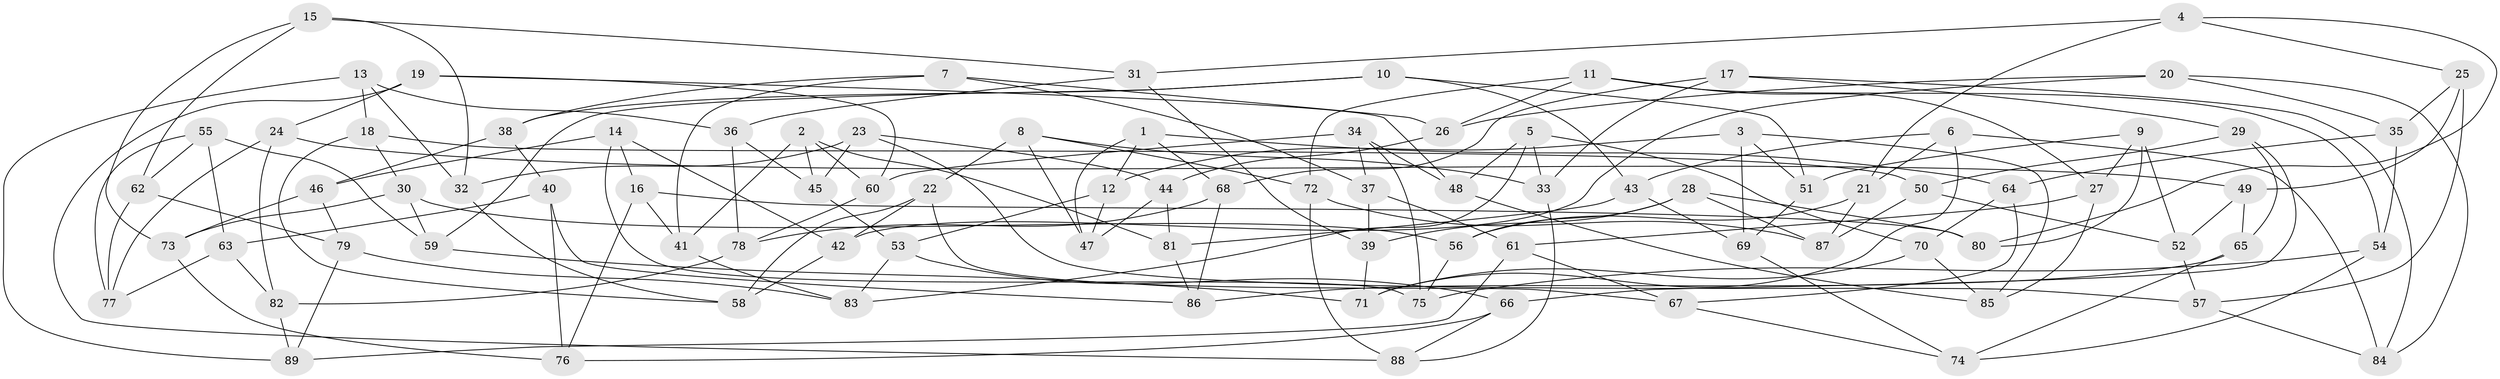 // coarse degree distribution, {5: 0.11320754716981132, 6: 0.5283018867924528, 4: 0.32075471698113206, 3: 0.03773584905660377}
// Generated by graph-tools (version 1.1) at 2025/42/03/06/25 10:42:20]
// undirected, 89 vertices, 178 edges
graph export_dot {
graph [start="1"]
  node [color=gray90,style=filled];
  1;
  2;
  3;
  4;
  5;
  6;
  7;
  8;
  9;
  10;
  11;
  12;
  13;
  14;
  15;
  16;
  17;
  18;
  19;
  20;
  21;
  22;
  23;
  24;
  25;
  26;
  27;
  28;
  29;
  30;
  31;
  32;
  33;
  34;
  35;
  36;
  37;
  38;
  39;
  40;
  41;
  42;
  43;
  44;
  45;
  46;
  47;
  48;
  49;
  50;
  51;
  52;
  53;
  54;
  55;
  56;
  57;
  58;
  59;
  60;
  61;
  62;
  63;
  64;
  65;
  66;
  67;
  68;
  69;
  70;
  71;
  72;
  73;
  74;
  75;
  76;
  77;
  78;
  79;
  80;
  81;
  82;
  83;
  84;
  85;
  86;
  87;
  88;
  89;
  1 -- 64;
  1 -- 47;
  1 -- 68;
  1 -- 12;
  2 -- 60;
  2 -- 45;
  2 -- 41;
  2 -- 81;
  3 -- 69;
  3 -- 51;
  3 -- 85;
  3 -- 12;
  4 -- 21;
  4 -- 80;
  4 -- 25;
  4 -- 31;
  5 -- 83;
  5 -- 48;
  5 -- 33;
  5 -- 70;
  6 -- 43;
  6 -- 84;
  6 -- 71;
  6 -- 21;
  7 -- 38;
  7 -- 26;
  7 -- 41;
  7 -- 37;
  8 -- 33;
  8 -- 47;
  8 -- 72;
  8 -- 22;
  9 -- 51;
  9 -- 52;
  9 -- 80;
  9 -- 27;
  10 -- 38;
  10 -- 51;
  10 -- 59;
  10 -- 43;
  11 -- 27;
  11 -- 72;
  11 -- 54;
  11 -- 26;
  12 -- 53;
  12 -- 47;
  13 -- 32;
  13 -- 36;
  13 -- 18;
  13 -- 89;
  14 -- 75;
  14 -- 46;
  14 -- 42;
  14 -- 16;
  15 -- 73;
  15 -- 62;
  15 -- 32;
  15 -- 31;
  16 -- 80;
  16 -- 76;
  16 -- 41;
  17 -- 84;
  17 -- 68;
  17 -- 29;
  17 -- 33;
  18 -- 58;
  18 -- 50;
  18 -- 30;
  19 -- 24;
  19 -- 88;
  19 -- 48;
  19 -- 60;
  20 -- 26;
  20 -- 42;
  20 -- 35;
  20 -- 84;
  21 -- 87;
  21 -- 56;
  22 -- 58;
  22 -- 42;
  22 -- 67;
  23 -- 45;
  23 -- 44;
  23 -- 32;
  23 -- 57;
  24 -- 49;
  24 -- 82;
  24 -- 77;
  25 -- 49;
  25 -- 57;
  25 -- 35;
  26 -- 44;
  27 -- 61;
  27 -- 85;
  28 -- 80;
  28 -- 39;
  28 -- 87;
  28 -- 56;
  29 -- 50;
  29 -- 65;
  29 -- 66;
  30 -- 73;
  30 -- 59;
  30 -- 56;
  31 -- 39;
  31 -- 36;
  32 -- 58;
  33 -- 88;
  34 -- 48;
  34 -- 75;
  34 -- 37;
  34 -- 60;
  35 -- 64;
  35 -- 54;
  36 -- 78;
  36 -- 45;
  37 -- 39;
  37 -- 61;
  38 -- 40;
  38 -- 46;
  39 -- 71;
  40 -- 76;
  40 -- 63;
  40 -- 86;
  41 -- 83;
  42 -- 58;
  43 -- 81;
  43 -- 69;
  44 -- 81;
  44 -- 47;
  45 -- 53;
  46 -- 79;
  46 -- 73;
  48 -- 85;
  49 -- 52;
  49 -- 65;
  50 -- 52;
  50 -- 87;
  51 -- 69;
  52 -- 57;
  53 -- 83;
  53 -- 66;
  54 -- 74;
  54 -- 75;
  55 -- 62;
  55 -- 77;
  55 -- 59;
  55 -- 63;
  56 -- 75;
  57 -- 84;
  59 -- 71;
  60 -- 78;
  61 -- 89;
  61 -- 67;
  62 -- 77;
  62 -- 79;
  63 -- 82;
  63 -- 77;
  64 -- 70;
  64 -- 67;
  65 -- 74;
  65 -- 86;
  66 -- 88;
  66 -- 76;
  67 -- 74;
  68 -- 78;
  68 -- 86;
  69 -- 74;
  70 -- 85;
  70 -- 71;
  72 -- 87;
  72 -- 88;
  73 -- 76;
  78 -- 82;
  79 -- 89;
  79 -- 83;
  81 -- 86;
  82 -- 89;
}

